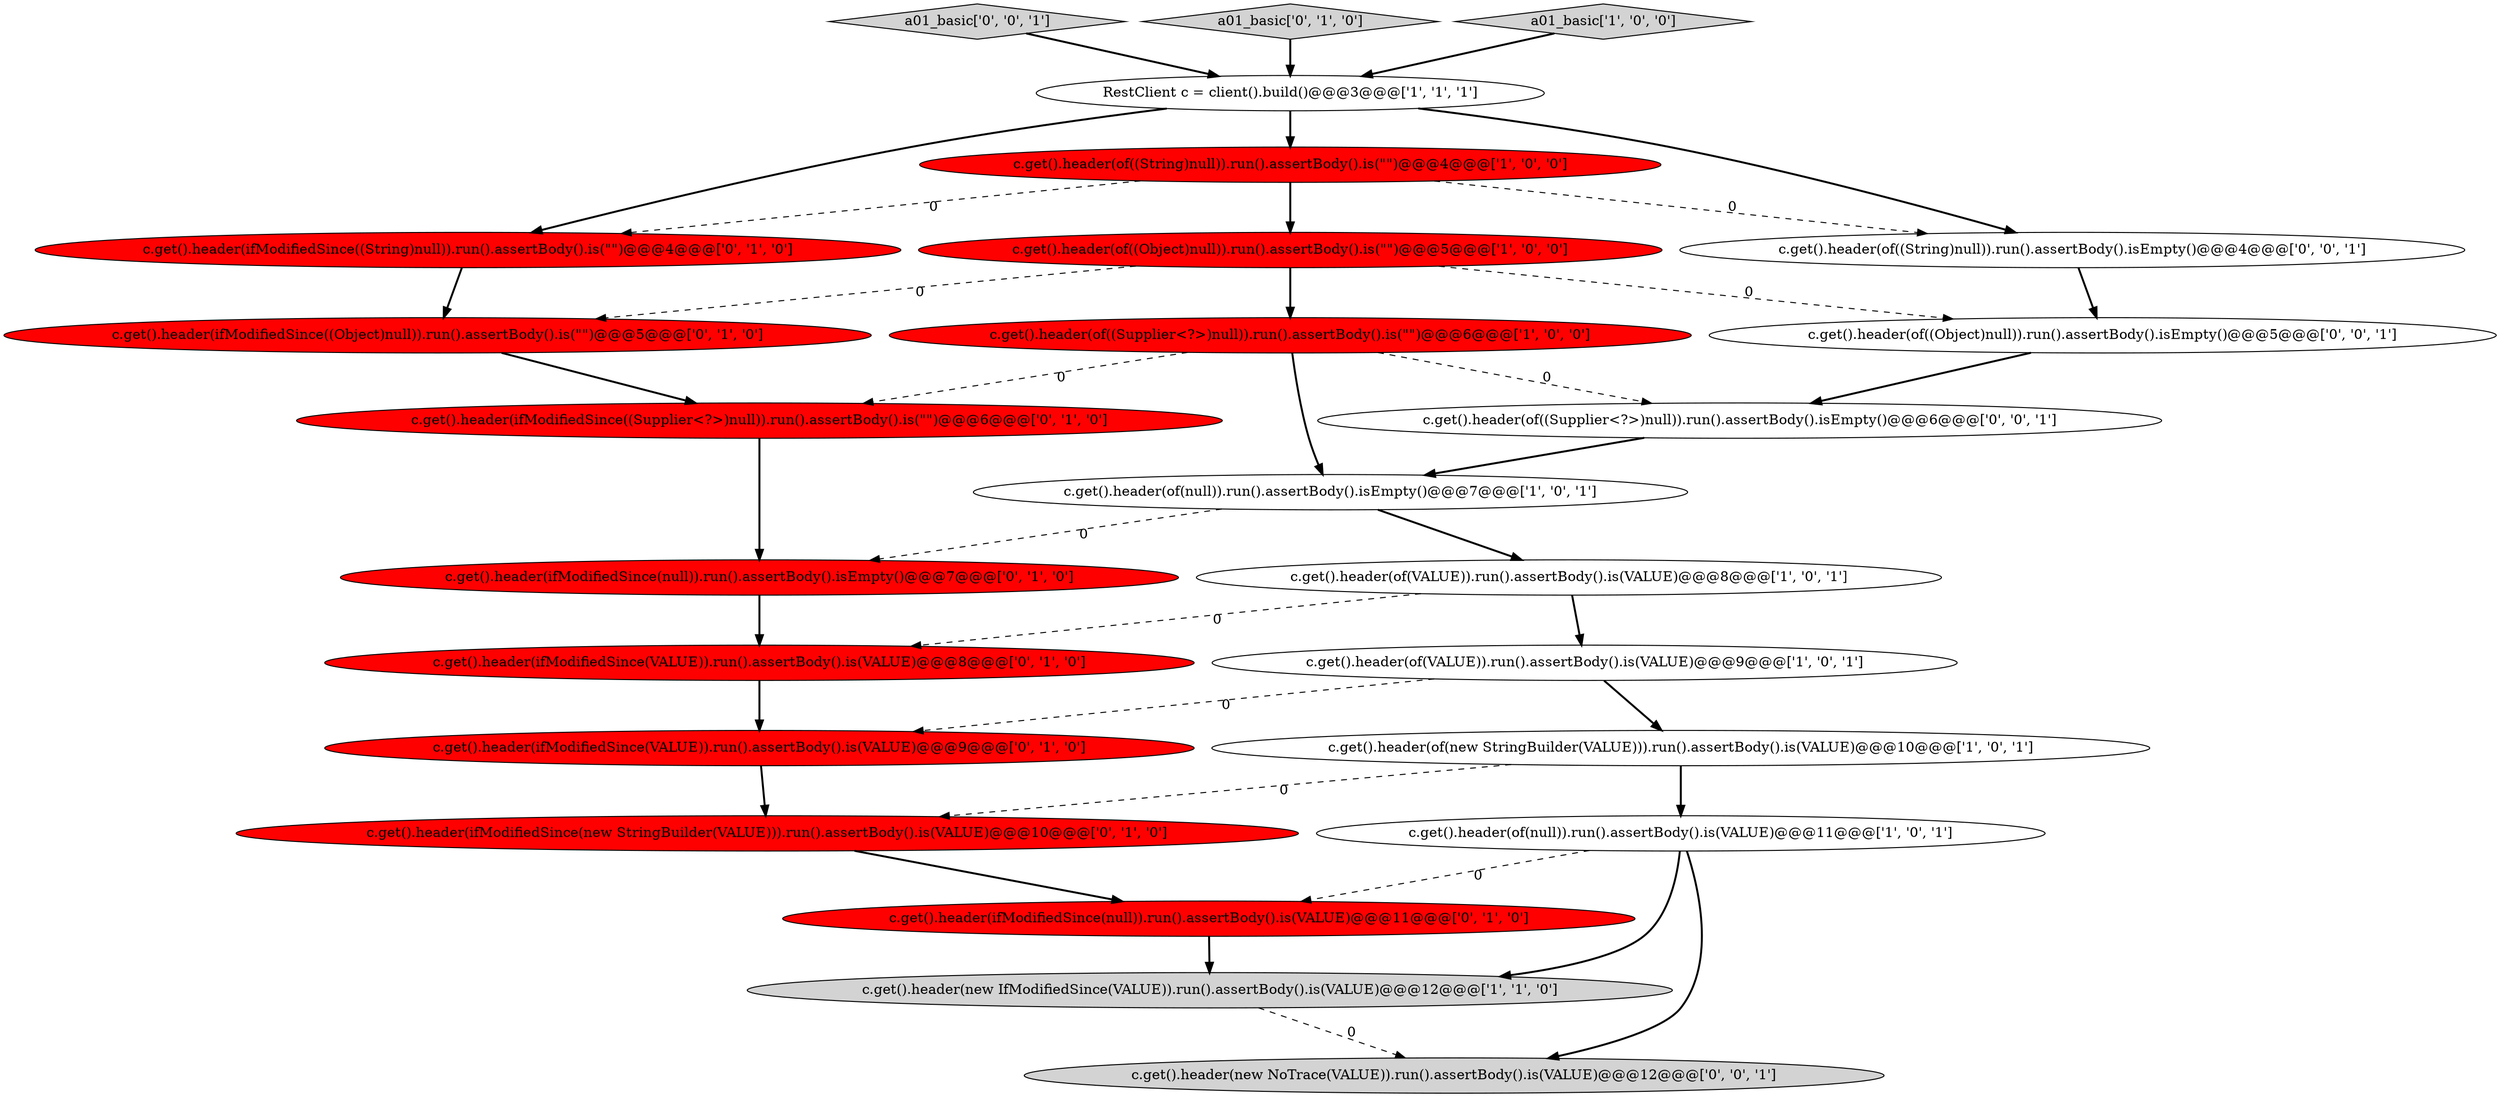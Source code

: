 digraph {
17 [style = filled, label = "c.get().header(ifModifiedSince(new StringBuilder(VALUE))).run().assertBody().is(VALUE)@@@10@@@['0', '1', '0']", fillcolor = red, shape = ellipse image = "AAA1AAABBB2BBB"];
15 [style = filled, label = "c.get().header(ifModifiedSince((String)null)).run().assertBody().is(\"\")@@@4@@@['0', '1', '0']", fillcolor = red, shape = ellipse image = "AAA1AAABBB2BBB"];
9 [style = filled, label = "c.get().header(of(null)).run().assertBody().is(VALUE)@@@11@@@['1', '0', '1']", fillcolor = white, shape = ellipse image = "AAA0AAABBB1BBB"];
12 [style = filled, label = "c.get().header(ifModifiedSince(VALUE)).run().assertBody().is(VALUE)@@@9@@@['0', '1', '0']", fillcolor = red, shape = ellipse image = "AAA1AAABBB2BBB"];
11 [style = filled, label = "c.get().header(ifModifiedSince((Supplier<?>)null)).run().assertBody().is(\"\")@@@6@@@['0', '1', '0']", fillcolor = red, shape = ellipse image = "AAA1AAABBB2BBB"];
18 [style = filled, label = "c.get().header(ifModifiedSince(null)).run().assertBody().isEmpty()@@@7@@@['0', '1', '0']", fillcolor = red, shape = ellipse image = "AAA1AAABBB2BBB"];
7 [style = filled, label = "RestClient c = client().build()@@@3@@@['1', '1', '1']", fillcolor = white, shape = ellipse image = "AAA0AAABBB1BBB"];
13 [style = filled, label = "c.get().header(ifModifiedSince(null)).run().assertBody().is(VALUE)@@@11@@@['0', '1', '0']", fillcolor = red, shape = ellipse image = "AAA1AAABBB2BBB"];
2 [style = filled, label = "c.get().header(of(null)).run().assertBody().isEmpty()@@@7@@@['1', '0', '1']", fillcolor = white, shape = ellipse image = "AAA0AAABBB1BBB"];
8 [style = filled, label = "c.get().header(of(VALUE)).run().assertBody().is(VALUE)@@@9@@@['1', '0', '1']", fillcolor = white, shape = ellipse image = "AAA0AAABBB1BBB"];
23 [style = filled, label = "a01_basic['0', '0', '1']", fillcolor = lightgray, shape = diamond image = "AAA0AAABBB3BBB"];
21 [style = filled, label = "c.get().header(of((String)null)).run().assertBody().isEmpty()@@@4@@@['0', '0', '1']", fillcolor = white, shape = ellipse image = "AAA0AAABBB3BBB"];
19 [style = filled, label = "a01_basic['0', '1', '0']", fillcolor = lightgray, shape = diamond image = "AAA0AAABBB2BBB"];
10 [style = filled, label = "a01_basic['1', '0', '0']", fillcolor = lightgray, shape = diamond image = "AAA0AAABBB1BBB"];
6 [style = filled, label = "c.get().header(of((String)null)).run().assertBody().is(\"\")@@@4@@@['1', '0', '0']", fillcolor = red, shape = ellipse image = "AAA1AAABBB1BBB"];
20 [style = filled, label = "c.get().header(of((Supplier<?>)null)).run().assertBody().isEmpty()@@@6@@@['0', '0', '1']", fillcolor = white, shape = ellipse image = "AAA0AAABBB3BBB"];
22 [style = filled, label = "c.get().header(new NoTrace(VALUE)).run().assertBody().is(VALUE)@@@12@@@['0', '0', '1']", fillcolor = lightgray, shape = ellipse image = "AAA0AAABBB3BBB"];
3 [style = filled, label = "c.get().header(of((Supplier<?>)null)).run().assertBody().is(\"\")@@@6@@@['1', '0', '0']", fillcolor = red, shape = ellipse image = "AAA1AAABBB1BBB"];
24 [style = filled, label = "c.get().header(of((Object)null)).run().assertBody().isEmpty()@@@5@@@['0', '0', '1']", fillcolor = white, shape = ellipse image = "AAA0AAABBB3BBB"];
14 [style = filled, label = "c.get().header(ifModifiedSince((Object)null)).run().assertBody().is(\"\")@@@5@@@['0', '1', '0']", fillcolor = red, shape = ellipse image = "AAA1AAABBB2BBB"];
16 [style = filled, label = "c.get().header(ifModifiedSince(VALUE)).run().assertBody().is(VALUE)@@@8@@@['0', '1', '0']", fillcolor = red, shape = ellipse image = "AAA1AAABBB2BBB"];
0 [style = filled, label = "c.get().header(new IfModifiedSince(VALUE)).run().assertBody().is(VALUE)@@@12@@@['1', '1', '0']", fillcolor = lightgray, shape = ellipse image = "AAA0AAABBB1BBB"];
5 [style = filled, label = "c.get().header(of(new StringBuilder(VALUE))).run().assertBody().is(VALUE)@@@10@@@['1', '0', '1']", fillcolor = white, shape = ellipse image = "AAA0AAABBB1BBB"];
1 [style = filled, label = "c.get().header(of((Object)null)).run().assertBody().is(\"\")@@@5@@@['1', '0', '0']", fillcolor = red, shape = ellipse image = "AAA1AAABBB1BBB"];
4 [style = filled, label = "c.get().header(of(VALUE)).run().assertBody().is(VALUE)@@@8@@@['1', '0', '1']", fillcolor = white, shape = ellipse image = "AAA0AAABBB1BBB"];
9->22 [style = bold, label=""];
6->21 [style = dashed, label="0"];
4->16 [style = dashed, label="0"];
9->0 [style = bold, label=""];
5->9 [style = bold, label=""];
15->14 [style = bold, label=""];
1->14 [style = dashed, label="0"];
12->17 [style = bold, label=""];
1->3 [style = bold, label=""];
8->12 [style = dashed, label="0"];
21->24 [style = bold, label=""];
2->4 [style = bold, label=""];
10->7 [style = bold, label=""];
0->22 [style = dashed, label="0"];
11->18 [style = bold, label=""];
20->2 [style = bold, label=""];
24->20 [style = bold, label=""];
6->1 [style = bold, label=""];
5->17 [style = dashed, label="0"];
3->2 [style = bold, label=""];
8->5 [style = bold, label=""];
6->15 [style = dashed, label="0"];
1->24 [style = dashed, label="0"];
3->20 [style = dashed, label="0"];
7->6 [style = bold, label=""];
9->13 [style = dashed, label="0"];
2->18 [style = dashed, label="0"];
7->21 [style = bold, label=""];
4->8 [style = bold, label=""];
7->15 [style = bold, label=""];
17->13 [style = bold, label=""];
23->7 [style = bold, label=""];
14->11 [style = bold, label=""];
16->12 [style = bold, label=""];
19->7 [style = bold, label=""];
3->11 [style = dashed, label="0"];
13->0 [style = bold, label=""];
18->16 [style = bold, label=""];
}
